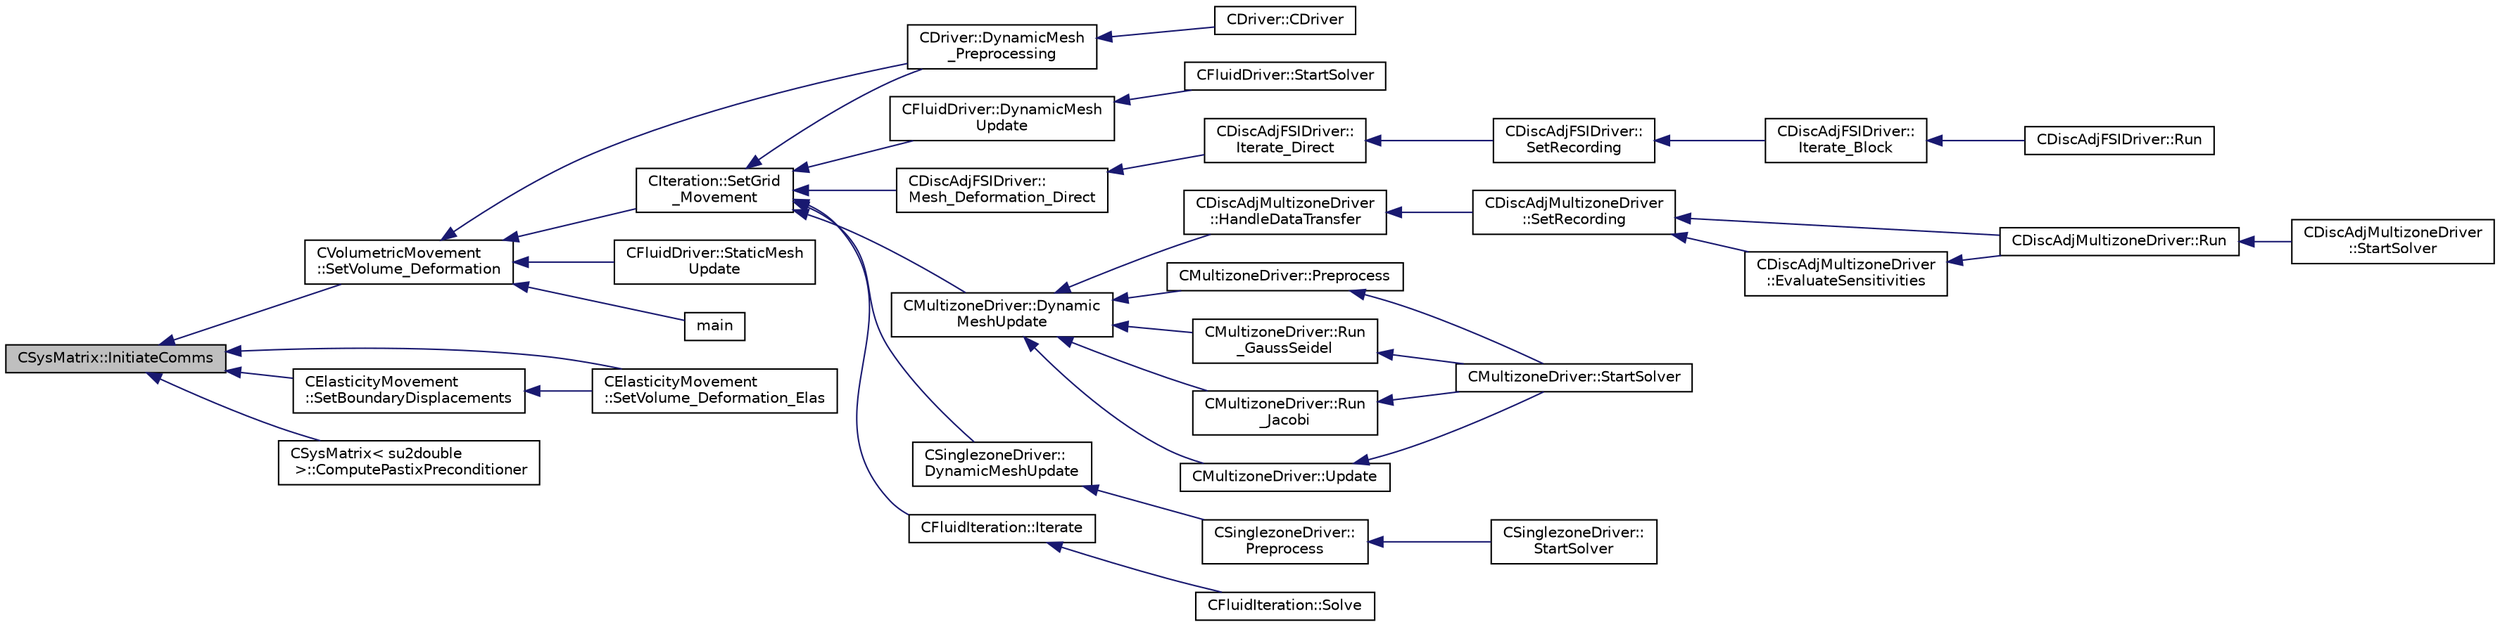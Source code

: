 digraph "CSysMatrix::InitiateComms"
{
  edge [fontname="Helvetica",fontsize="10",labelfontname="Helvetica",labelfontsize="10"];
  node [fontname="Helvetica",fontsize="10",shape=record];
  rankdir="LR";
  Node465 [label="CSysMatrix::InitiateComms",height=0.2,width=0.4,color="black", fillcolor="grey75", style="filled", fontcolor="black"];
  Node465 -> Node466 [dir="back",color="midnightblue",fontsize="10",style="solid",fontname="Helvetica"];
  Node466 [label="CVolumetricMovement\l::SetVolume_Deformation",height=0.2,width=0.4,color="black", fillcolor="white", style="filled",URL="$class_c_volumetric_movement.html#a9120967db0448fb16cb3ddf14ce6b533",tooltip="Grid deformation using the spring analogy method. "];
  Node466 -> Node467 [dir="back",color="midnightblue",fontsize="10",style="solid",fontname="Helvetica"];
  Node467 [label="CDriver::DynamicMesh\l_Preprocessing",height=0.2,width=0.4,color="black", fillcolor="white", style="filled",URL="$class_c_driver.html#af585d91d9c08dbddcc2b3e67dd5f5af9",tooltip="GridMovement_Preprocessing. "];
  Node467 -> Node468 [dir="back",color="midnightblue",fontsize="10",style="solid",fontname="Helvetica"];
  Node468 [label="CDriver::CDriver",height=0.2,width=0.4,color="black", fillcolor="white", style="filled",URL="$class_c_driver.html#a3fca4a013a6efa9bbb38fe78a86b5f3d",tooltip="Constructor of the class. "];
  Node466 -> Node469 [dir="back",color="midnightblue",fontsize="10",style="solid",fontname="Helvetica"];
  Node469 [label="CIteration::SetGrid\l_Movement",height=0.2,width=0.4,color="black", fillcolor="white", style="filled",URL="$class_c_iteration.html#a7b36785762f6b0c214569b185b858b6c",tooltip="Updates the positions and grid velocities for dynamic meshes between physical time steps..."];
  Node469 -> Node467 [dir="back",color="midnightblue",fontsize="10",style="solid",fontname="Helvetica"];
  Node469 -> Node470 [dir="back",color="midnightblue",fontsize="10",style="solid",fontname="Helvetica"];
  Node470 [label="CFluidDriver::DynamicMesh\lUpdate",height=0.2,width=0.4,color="black", fillcolor="white", style="filled",URL="$class_c_fluid_driver.html#a4eee67049f34a1875a42afa470e9f828",tooltip="Perform a dynamic mesh deformation, included grid velocity computation and the update of the multigri..."];
  Node470 -> Node471 [dir="back",color="midnightblue",fontsize="10",style="solid",fontname="Helvetica"];
  Node471 [label="CFluidDriver::StartSolver",height=0.2,width=0.4,color="black", fillcolor="white", style="filled",URL="$class_c_fluid_driver.html#a1c122d5a4b5f562f69a84aef2b8bd6d5",tooltip="Launch the computation for all zones and all physics. "];
  Node469 -> Node472 [dir="back",color="midnightblue",fontsize="10",style="solid",fontname="Helvetica"];
  Node472 [label="CDiscAdjFSIDriver::\lMesh_Deformation_Direct",height=0.2,width=0.4,color="black", fillcolor="white", style="filled",URL="$class_c_disc_adj_f_s_i_driver.html#ad683500d6b3773af342165b1b18f5c59",tooltip="Run a direct mesh deformation. "];
  Node472 -> Node473 [dir="back",color="midnightblue",fontsize="10",style="solid",fontname="Helvetica"];
  Node473 [label="CDiscAdjFSIDriver::\lIterate_Direct",height=0.2,width=0.4,color="black", fillcolor="white", style="filled",URL="$class_c_disc_adj_f_s_i_driver.html#acd9e7f14d860522e48ba2b6db34efd49",tooltip="Iterate the direct solver for recording. "];
  Node473 -> Node474 [dir="back",color="midnightblue",fontsize="10",style="solid",fontname="Helvetica"];
  Node474 [label="CDiscAdjFSIDriver::\lSetRecording",height=0.2,width=0.4,color="black", fillcolor="white", style="filled",URL="$class_c_disc_adj_f_s_i_driver.html#ab07394a77802e469a321ccd1b10cb988",tooltip="Set the recording for a Discrete Adjoint iteration for the FSI problem. "];
  Node474 -> Node475 [dir="back",color="midnightblue",fontsize="10",style="solid",fontname="Helvetica"];
  Node475 [label="CDiscAdjFSIDriver::\lIterate_Block",height=0.2,width=0.4,color="black", fillcolor="white", style="filled",URL="$class_c_disc_adj_f_s_i_driver.html#a84949f139fa795b7d34d6ff77e82eb5c",tooltip="Iterate a certain block for adjoint FSI - may be the whole set of variables or independent and subite..."];
  Node475 -> Node476 [dir="back",color="midnightblue",fontsize="10",style="solid",fontname="Helvetica"];
  Node476 [label="CDiscAdjFSIDriver::Run",height=0.2,width=0.4,color="black", fillcolor="white", style="filled",URL="$class_c_disc_adj_f_s_i_driver.html#a2e965d6e9c4dcfc296077cae225cab21",tooltip="Run a Discrete Adjoint iteration for the FSI problem. "];
  Node469 -> Node477 [dir="back",color="midnightblue",fontsize="10",style="solid",fontname="Helvetica"];
  Node477 [label="CMultizoneDriver::Dynamic\lMeshUpdate",height=0.2,width=0.4,color="black", fillcolor="white", style="filled",URL="$class_c_multizone_driver.html#ad28a95a48e9750237a5e2b1bf2c4aac9",tooltip="Perform a dynamic mesh deformation, included grid velocity computation and the update of the multigri..."];
  Node477 -> Node478 [dir="back",color="midnightblue",fontsize="10",style="solid",fontname="Helvetica"];
  Node478 [label="CDiscAdjMultizoneDriver\l::HandleDataTransfer",height=0.2,width=0.4,color="black", fillcolor="white", style="filled",URL="$class_c_disc_adj_multizone_driver.html#ab33de05a7a1f77dcf60014a4a35dd4f1",tooltip="Transfer data between zones and update grids when required. "];
  Node478 -> Node479 [dir="back",color="midnightblue",fontsize="10",style="solid",fontname="Helvetica"];
  Node479 [label="CDiscAdjMultizoneDriver\l::SetRecording",height=0.2,width=0.4,color="black", fillcolor="white", style="filled",URL="$class_c_disc_adj_multizone_driver.html#a441f8669a04147aacab7df463e1dd021",tooltip="Record one iteration of the primal problem within each zone. "];
  Node479 -> Node480 [dir="back",color="midnightblue",fontsize="10",style="solid",fontname="Helvetica"];
  Node480 [label="CDiscAdjMultizoneDriver::Run",height=0.2,width=0.4,color="black", fillcolor="white", style="filled",URL="$class_c_disc_adj_multizone_driver.html#af996aecdb6d20aa4fc81c9b67295abf5",tooltip="[Overload] Run an discrete adjoint update of all solvers within multiple zones. "];
  Node480 -> Node481 [dir="back",color="midnightblue",fontsize="10",style="solid",fontname="Helvetica"];
  Node481 [label="CDiscAdjMultizoneDriver\l::StartSolver",height=0.2,width=0.4,color="black", fillcolor="white", style="filled",URL="$class_c_disc_adj_multizone_driver.html#a75de0a1a482ceeed4301a384f1515092",tooltip="[Overload] Launch the computation for discrete adjoint multizone problems. "];
  Node479 -> Node482 [dir="back",color="midnightblue",fontsize="10",style="solid",fontname="Helvetica"];
  Node482 [label="CDiscAdjMultizoneDriver\l::EvaluateSensitivities",height=0.2,width=0.4,color="black", fillcolor="white", style="filled",URL="$class_c_disc_adj_multizone_driver.html#ac2789097629674cfb7d4de64954024df",tooltip="Evaluate sensitivites for the current adjoint solution and output files. "];
  Node482 -> Node480 [dir="back",color="midnightblue",fontsize="10",style="solid",fontname="Helvetica"];
  Node477 -> Node483 [dir="back",color="midnightblue",fontsize="10",style="solid",fontname="Helvetica"];
  Node483 [label="CMultizoneDriver::Preprocess",height=0.2,width=0.4,color="black", fillcolor="white", style="filled",URL="$class_c_multizone_driver.html#a29c97f0dff69501feb7d5f8fe2670088",tooltip="Preprocess the multizone iteration. "];
  Node483 -> Node484 [dir="back",color="midnightblue",fontsize="10",style="solid",fontname="Helvetica"];
  Node484 [label="CMultizoneDriver::StartSolver",height=0.2,width=0.4,color="black", fillcolor="white", style="filled",URL="$class_c_multizone_driver.html#a03cfc000c383ef0d86d34e1c6aef5ff3",tooltip="[Overload] Launch the computation for multizone problems. "];
  Node477 -> Node485 [dir="back",color="midnightblue",fontsize="10",style="solid",fontname="Helvetica"];
  Node485 [label="CMultizoneDriver::Run\l_GaussSeidel",height=0.2,width=0.4,color="black", fillcolor="white", style="filled",URL="$class_c_multizone_driver.html#a8036223cdbe0c0d4552f17f6bad9189b",tooltip="Run a Block Gauss-Seidel iteration in all physical zones. "];
  Node485 -> Node484 [dir="back",color="midnightblue",fontsize="10",style="solid",fontname="Helvetica"];
  Node477 -> Node486 [dir="back",color="midnightblue",fontsize="10",style="solid",fontname="Helvetica"];
  Node486 [label="CMultizoneDriver::Run\l_Jacobi",height=0.2,width=0.4,color="black", fillcolor="white", style="filled",URL="$class_c_multizone_driver.html#a1bf2824daac5a10e8fb7387676eee338",tooltip="Run a Block-Jacobi iteration in all physical zones. "];
  Node486 -> Node484 [dir="back",color="midnightblue",fontsize="10",style="solid",fontname="Helvetica"];
  Node477 -> Node487 [dir="back",color="midnightblue",fontsize="10",style="solid",fontname="Helvetica"];
  Node487 [label="CMultizoneDriver::Update",height=0.2,width=0.4,color="black", fillcolor="white", style="filled",URL="$class_c_multizone_driver.html#ac5d960382730c14b035965906cf02cb6",tooltip="Update the dual-time solution within multiple zones. "];
  Node487 -> Node484 [dir="back",color="midnightblue",fontsize="10",style="solid",fontname="Helvetica"];
  Node469 -> Node488 [dir="back",color="midnightblue",fontsize="10",style="solid",fontname="Helvetica"];
  Node488 [label="CSinglezoneDriver::\lDynamicMeshUpdate",height=0.2,width=0.4,color="black", fillcolor="white", style="filled",URL="$class_c_singlezone_driver.html#a8cf4c7786b495d459818b656a7f6a357",tooltip="Perform a dynamic mesh deformation, included grid velocity computation and the update of the multigri..."];
  Node488 -> Node489 [dir="back",color="midnightblue",fontsize="10",style="solid",fontname="Helvetica"];
  Node489 [label="CSinglezoneDriver::\lPreprocess",height=0.2,width=0.4,color="black", fillcolor="white", style="filled",URL="$class_c_singlezone_driver.html#adc6587c2d0cd656a4fbdebaf611fbbc8",tooltip="Preprocess the single-zone iteration. "];
  Node489 -> Node490 [dir="back",color="midnightblue",fontsize="10",style="solid",fontname="Helvetica"];
  Node490 [label="CSinglezoneDriver::\lStartSolver",height=0.2,width=0.4,color="black", fillcolor="white", style="filled",URL="$class_c_singlezone_driver.html#a6eb4215f7ee740a6d5edb798110ce44a",tooltip="[Overload] Launch the computation for single-zone problems. "];
  Node469 -> Node491 [dir="back",color="midnightblue",fontsize="10",style="solid",fontname="Helvetica"];
  Node491 [label="CFluidIteration::Iterate",height=0.2,width=0.4,color="black", fillcolor="white", style="filled",URL="$class_c_fluid_iteration.html#ab1379b4cba3d8c893395123fb6030986",tooltip="Perform a single iteration of the fluid system. "];
  Node491 -> Node492 [dir="back",color="midnightblue",fontsize="10",style="solid",fontname="Helvetica"];
  Node492 [label="CFluidIteration::Solve",height=0.2,width=0.4,color="black", fillcolor="white", style="filled",URL="$class_c_fluid_iteration.html#ae22cd342c9c9d2ea5ac3f5103394ff80",tooltip="Iterate the fluid system for a number of Inner_Iter iterations. "];
  Node466 -> Node493 [dir="back",color="midnightblue",fontsize="10",style="solid",fontname="Helvetica"];
  Node493 [label="CFluidDriver::StaticMesh\lUpdate",height=0.2,width=0.4,color="black", fillcolor="white", style="filled",URL="$class_c_fluid_driver.html#a6771333285f189b2f979478dee64d897",tooltip="Perform a static mesh deformation, without considering grid velocity (multiple zone). "];
  Node466 -> Node494 [dir="back",color="midnightblue",fontsize="10",style="solid",fontname="Helvetica"];
  Node494 [label="main",height=0.2,width=0.4,color="black", fillcolor="white", style="filled",URL="$_s_u2___d_e_f_8cpp.html#a0ddf1224851353fc92bfbff6f499fa97"];
  Node465 -> Node495 [dir="back",color="midnightblue",fontsize="10",style="solid",fontname="Helvetica"];
  Node495 [label="CElasticityMovement\l::SetVolume_Deformation_Elas",height=0.2,width=0.4,color="black", fillcolor="white", style="filled",URL="$class_c_elasticity_movement.html#a214b75ab52f6238cf321ec5834289b8e",tooltip="Grid deformation using the linear elasticity equations. "];
  Node465 -> Node496 [dir="back",color="midnightblue",fontsize="10",style="solid",fontname="Helvetica"];
  Node496 [label="CElasticityMovement\l::SetBoundaryDisplacements",height=0.2,width=0.4,color="black", fillcolor="white", style="filled",URL="$class_c_elasticity_movement.html#a3029292283da23e9af447e4dfc8c8717",tooltip="Check the boundary vertex that are going to be moved. "];
  Node496 -> Node495 [dir="back",color="midnightblue",fontsize="10",style="solid",fontname="Helvetica"];
  Node465 -> Node497 [dir="back",color="midnightblue",fontsize="10",style="solid",fontname="Helvetica"];
  Node497 [label="CSysMatrix\< su2double\l \>::ComputePastixPreconditioner",height=0.2,width=0.4,color="black", fillcolor="white", style="filled",URL="$class_c_sys_matrix.html#a592fa817045b97a9e36c0743fb4a4e83",tooltip="Apply the PaStiX factorization to CSysVec. "];
}
